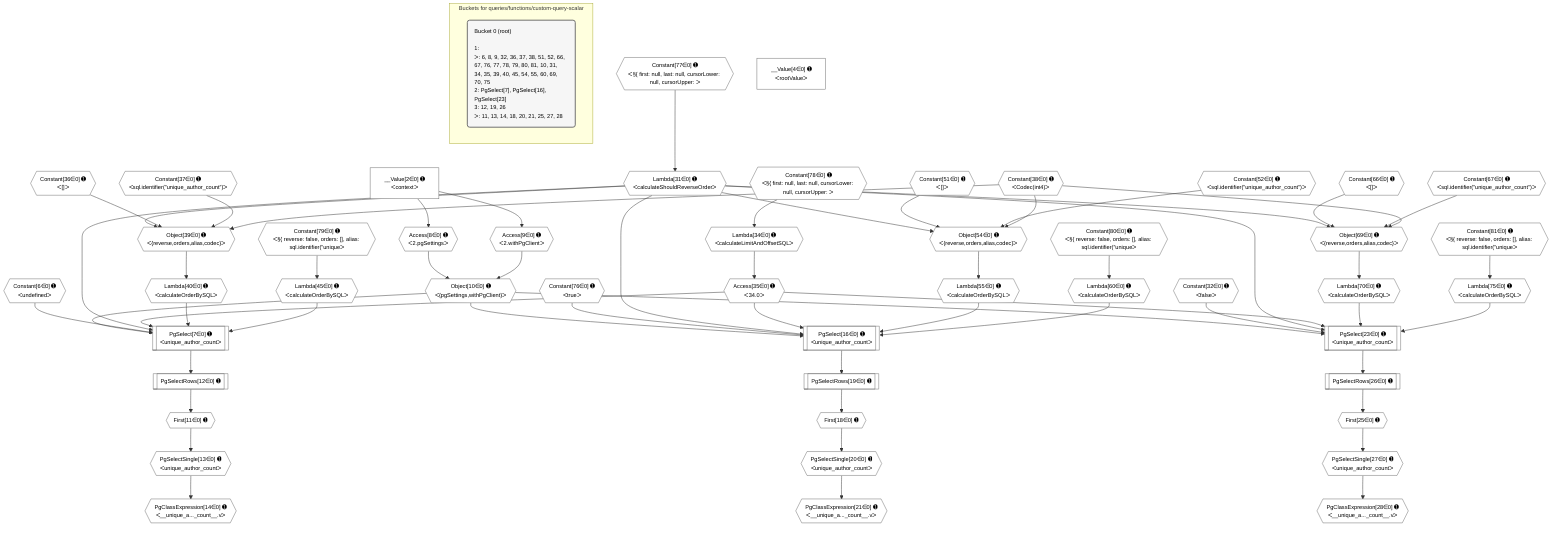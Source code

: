 %%{init: {'themeVariables': { 'fontSize': '12px'}}}%%
graph TD
    classDef path fill:#eee,stroke:#000,color:#000
    classDef plan fill:#fff,stroke-width:1px,color:#000
    classDef itemplan fill:#fff,stroke-width:2px,color:#000
    classDef unbatchedplan fill:#dff,stroke-width:1px,color:#000
    classDef sideeffectplan fill:#fcc,stroke-width:2px,color:#000
    classDef bucket fill:#f6f6f6,color:#000,stroke-width:2px,text-align:left


    %% plan dependencies
    PgSelect7[["PgSelect[7∈0] ➊<br />ᐸunique_author_countᐳ"]]:::plan
    Object10{{"Object[10∈0] ➊<br />ᐸ{pgSettings,withPgClient}ᐳ"}}:::plan
    Constant6{{"Constant[6∈0] ➊<br />ᐸundefinedᐳ"}}:::plan
    Lambda31{{"Lambda[31∈0] ➊<br />ᐸcalculateShouldReverseOrderᐳ"}}:::plan
    Access35{{"Access[35∈0] ➊<br />ᐸ34.0ᐳ"}}:::plan
    Lambda40{{"Lambda[40∈0] ➊<br />ᐸcalculateOrderBySQLᐳ"}}:::plan
    Lambda45{{"Lambda[45∈0] ➊<br />ᐸcalculateOrderBySQLᐳ"}}:::plan
    Object10 & Constant6 & Lambda31 & Access35 & Lambda40 & Lambda45 --> PgSelect7
    PgSelect16[["PgSelect[16∈0] ➊<br />ᐸunique_author_countᐳ"]]:::plan
    Constant76{{"Constant[76∈0] ➊<br />ᐸtrueᐳ"}}:::plan
    Lambda55{{"Lambda[55∈0] ➊<br />ᐸcalculateOrderBySQLᐳ"}}:::plan
    Lambda60{{"Lambda[60∈0] ➊<br />ᐸcalculateOrderBySQLᐳ"}}:::plan
    Object10 & Constant76 & Lambda31 & Access35 & Lambda55 & Lambda60 --> PgSelect16
    PgSelect23[["PgSelect[23∈0] ➊<br />ᐸunique_author_countᐳ"]]:::plan
    Constant32{{"Constant[32∈0] ➊<br />ᐸfalseᐳ"}}:::plan
    Lambda70{{"Lambda[70∈0] ➊<br />ᐸcalculateOrderBySQLᐳ"}}:::plan
    Lambda75{{"Lambda[75∈0] ➊<br />ᐸcalculateOrderBySQLᐳ"}}:::plan
    Object10 & Constant32 & Lambda31 & Access35 & Lambda70 & Lambda75 --> PgSelect23
    Object39{{"Object[39∈0] ➊<br />ᐸ{reverse,orders,alias,codec}ᐳ"}}:::plan
    Constant36{{"Constant[36∈0] ➊<br />ᐸ[]ᐳ"}}:::plan
    Constant37{{"Constant[37∈0] ➊<br />ᐸsql.identifier(”unique_author_count”)ᐳ"}}:::plan
    Constant38{{"Constant[38∈0] ➊<br />ᐸCodec(int4)ᐳ"}}:::plan
    Lambda31 & Constant36 & Constant37 & Constant38 --> Object39
    Object54{{"Object[54∈0] ➊<br />ᐸ{reverse,orders,alias,codec}ᐳ"}}:::plan
    Constant51{{"Constant[51∈0] ➊<br />ᐸ[]ᐳ"}}:::plan
    Constant52{{"Constant[52∈0] ➊<br />ᐸsql.identifier(”unique_author_count”)ᐳ"}}:::plan
    Lambda31 & Constant51 & Constant52 & Constant38 --> Object54
    Object69{{"Object[69∈0] ➊<br />ᐸ{reverse,orders,alias,codec}ᐳ"}}:::plan
    Constant66{{"Constant[66∈0] ➊<br />ᐸ[]ᐳ"}}:::plan
    Constant67{{"Constant[67∈0] ➊<br />ᐸsql.identifier(”unique_author_count”)ᐳ"}}:::plan
    Lambda31 & Constant66 & Constant67 & Constant38 --> Object69
    Access8{{"Access[8∈0] ➊<br />ᐸ2.pgSettingsᐳ"}}:::plan
    Access9{{"Access[9∈0] ➊<br />ᐸ2.withPgClientᐳ"}}:::plan
    Access8 & Access9 --> Object10
    __Value2["__Value[2∈0] ➊<br />ᐸcontextᐳ"]:::plan
    __Value2 --> Access8
    __Value2 --> Access9
    First11{{"First[11∈0] ➊"}}:::plan
    PgSelectRows12[["PgSelectRows[12∈0] ➊"]]:::plan
    PgSelectRows12 --> First11
    PgSelect7 --> PgSelectRows12
    PgSelectSingle13{{"PgSelectSingle[13∈0] ➊<br />ᐸunique_author_countᐳ"}}:::plan
    First11 --> PgSelectSingle13
    PgClassExpression14{{"PgClassExpression[14∈0] ➊<br />ᐸ__unique_a..._count__.vᐳ"}}:::plan
    PgSelectSingle13 --> PgClassExpression14
    First18{{"First[18∈0] ➊"}}:::plan
    PgSelectRows19[["PgSelectRows[19∈0] ➊"]]:::plan
    PgSelectRows19 --> First18
    PgSelect16 --> PgSelectRows19
    PgSelectSingle20{{"PgSelectSingle[20∈0] ➊<br />ᐸunique_author_countᐳ"}}:::plan
    First18 --> PgSelectSingle20
    PgClassExpression21{{"PgClassExpression[21∈0] ➊<br />ᐸ__unique_a..._count__.vᐳ"}}:::plan
    PgSelectSingle20 --> PgClassExpression21
    First25{{"First[25∈0] ➊"}}:::plan
    PgSelectRows26[["PgSelectRows[26∈0] ➊"]]:::plan
    PgSelectRows26 --> First25
    PgSelect23 --> PgSelectRows26
    PgSelectSingle27{{"PgSelectSingle[27∈0] ➊<br />ᐸunique_author_countᐳ"}}:::plan
    First25 --> PgSelectSingle27
    PgClassExpression28{{"PgClassExpression[28∈0] ➊<br />ᐸ__unique_a..._count__.vᐳ"}}:::plan
    PgSelectSingle27 --> PgClassExpression28
    Constant77{{"Constant[77∈0] ➊<br />ᐸ§{ first: null, last: null, cursorLower: null, cursorUpper: ᐳ"}}:::plan
    Constant77 --> Lambda31
    Lambda34{{"Lambda[34∈0] ➊<br />ᐸcalculateLimitAndOffsetSQLᐳ"}}:::plan
    Constant78{{"Constant[78∈0] ➊<br />ᐸ§{ first: null, last: null, cursorLower: null, cursorUpper: ᐳ"}}:::plan
    Constant78 --> Lambda34
    Lambda34 --> Access35
    Object39 --> Lambda40
    Constant79{{"Constant[79∈0] ➊<br />ᐸ§{ reverse: false, orders: [], alias: sql.identifier(”uniqueᐳ"}}:::plan
    Constant79 --> Lambda45
    Object54 --> Lambda55
    Constant80{{"Constant[80∈0] ➊<br />ᐸ§{ reverse: false, orders: [], alias: sql.identifier(”uniqueᐳ"}}:::plan
    Constant80 --> Lambda60
    Object69 --> Lambda70
    Constant81{{"Constant[81∈0] ➊<br />ᐸ§{ reverse: false, orders: [], alias: sql.identifier(”uniqueᐳ"}}:::plan
    Constant81 --> Lambda75
    __Value4["__Value[4∈0] ➊<br />ᐸrootValueᐳ"]:::plan

    %% define steps

    subgraph "Buckets for queries/functions/custom-query-scalar"
    Bucket0("Bucket 0 (root)<br /><br />1: <br />ᐳ: 6, 8, 9, 32, 36, 37, 38, 51, 52, 66, 67, 76, 77, 78, 79, 80, 81, 10, 31, 34, 35, 39, 40, 45, 54, 55, 60, 69, 70, 75<br />2: PgSelect[7], PgSelect[16], PgSelect[23]<br />3: 12, 19, 26<br />ᐳ: 11, 13, 14, 18, 20, 21, 25, 27, 28"):::bucket
    classDef bucket0 stroke:#696969
    class Bucket0,__Value2,__Value4,Constant6,PgSelect7,Access8,Access9,Object10,First11,PgSelectRows12,PgSelectSingle13,PgClassExpression14,PgSelect16,First18,PgSelectRows19,PgSelectSingle20,PgClassExpression21,PgSelect23,First25,PgSelectRows26,PgSelectSingle27,PgClassExpression28,Lambda31,Constant32,Lambda34,Access35,Constant36,Constant37,Constant38,Object39,Lambda40,Lambda45,Constant51,Constant52,Object54,Lambda55,Lambda60,Constant66,Constant67,Object69,Lambda70,Lambda75,Constant76,Constant77,Constant78,Constant79,Constant80,Constant81 bucket0
    end